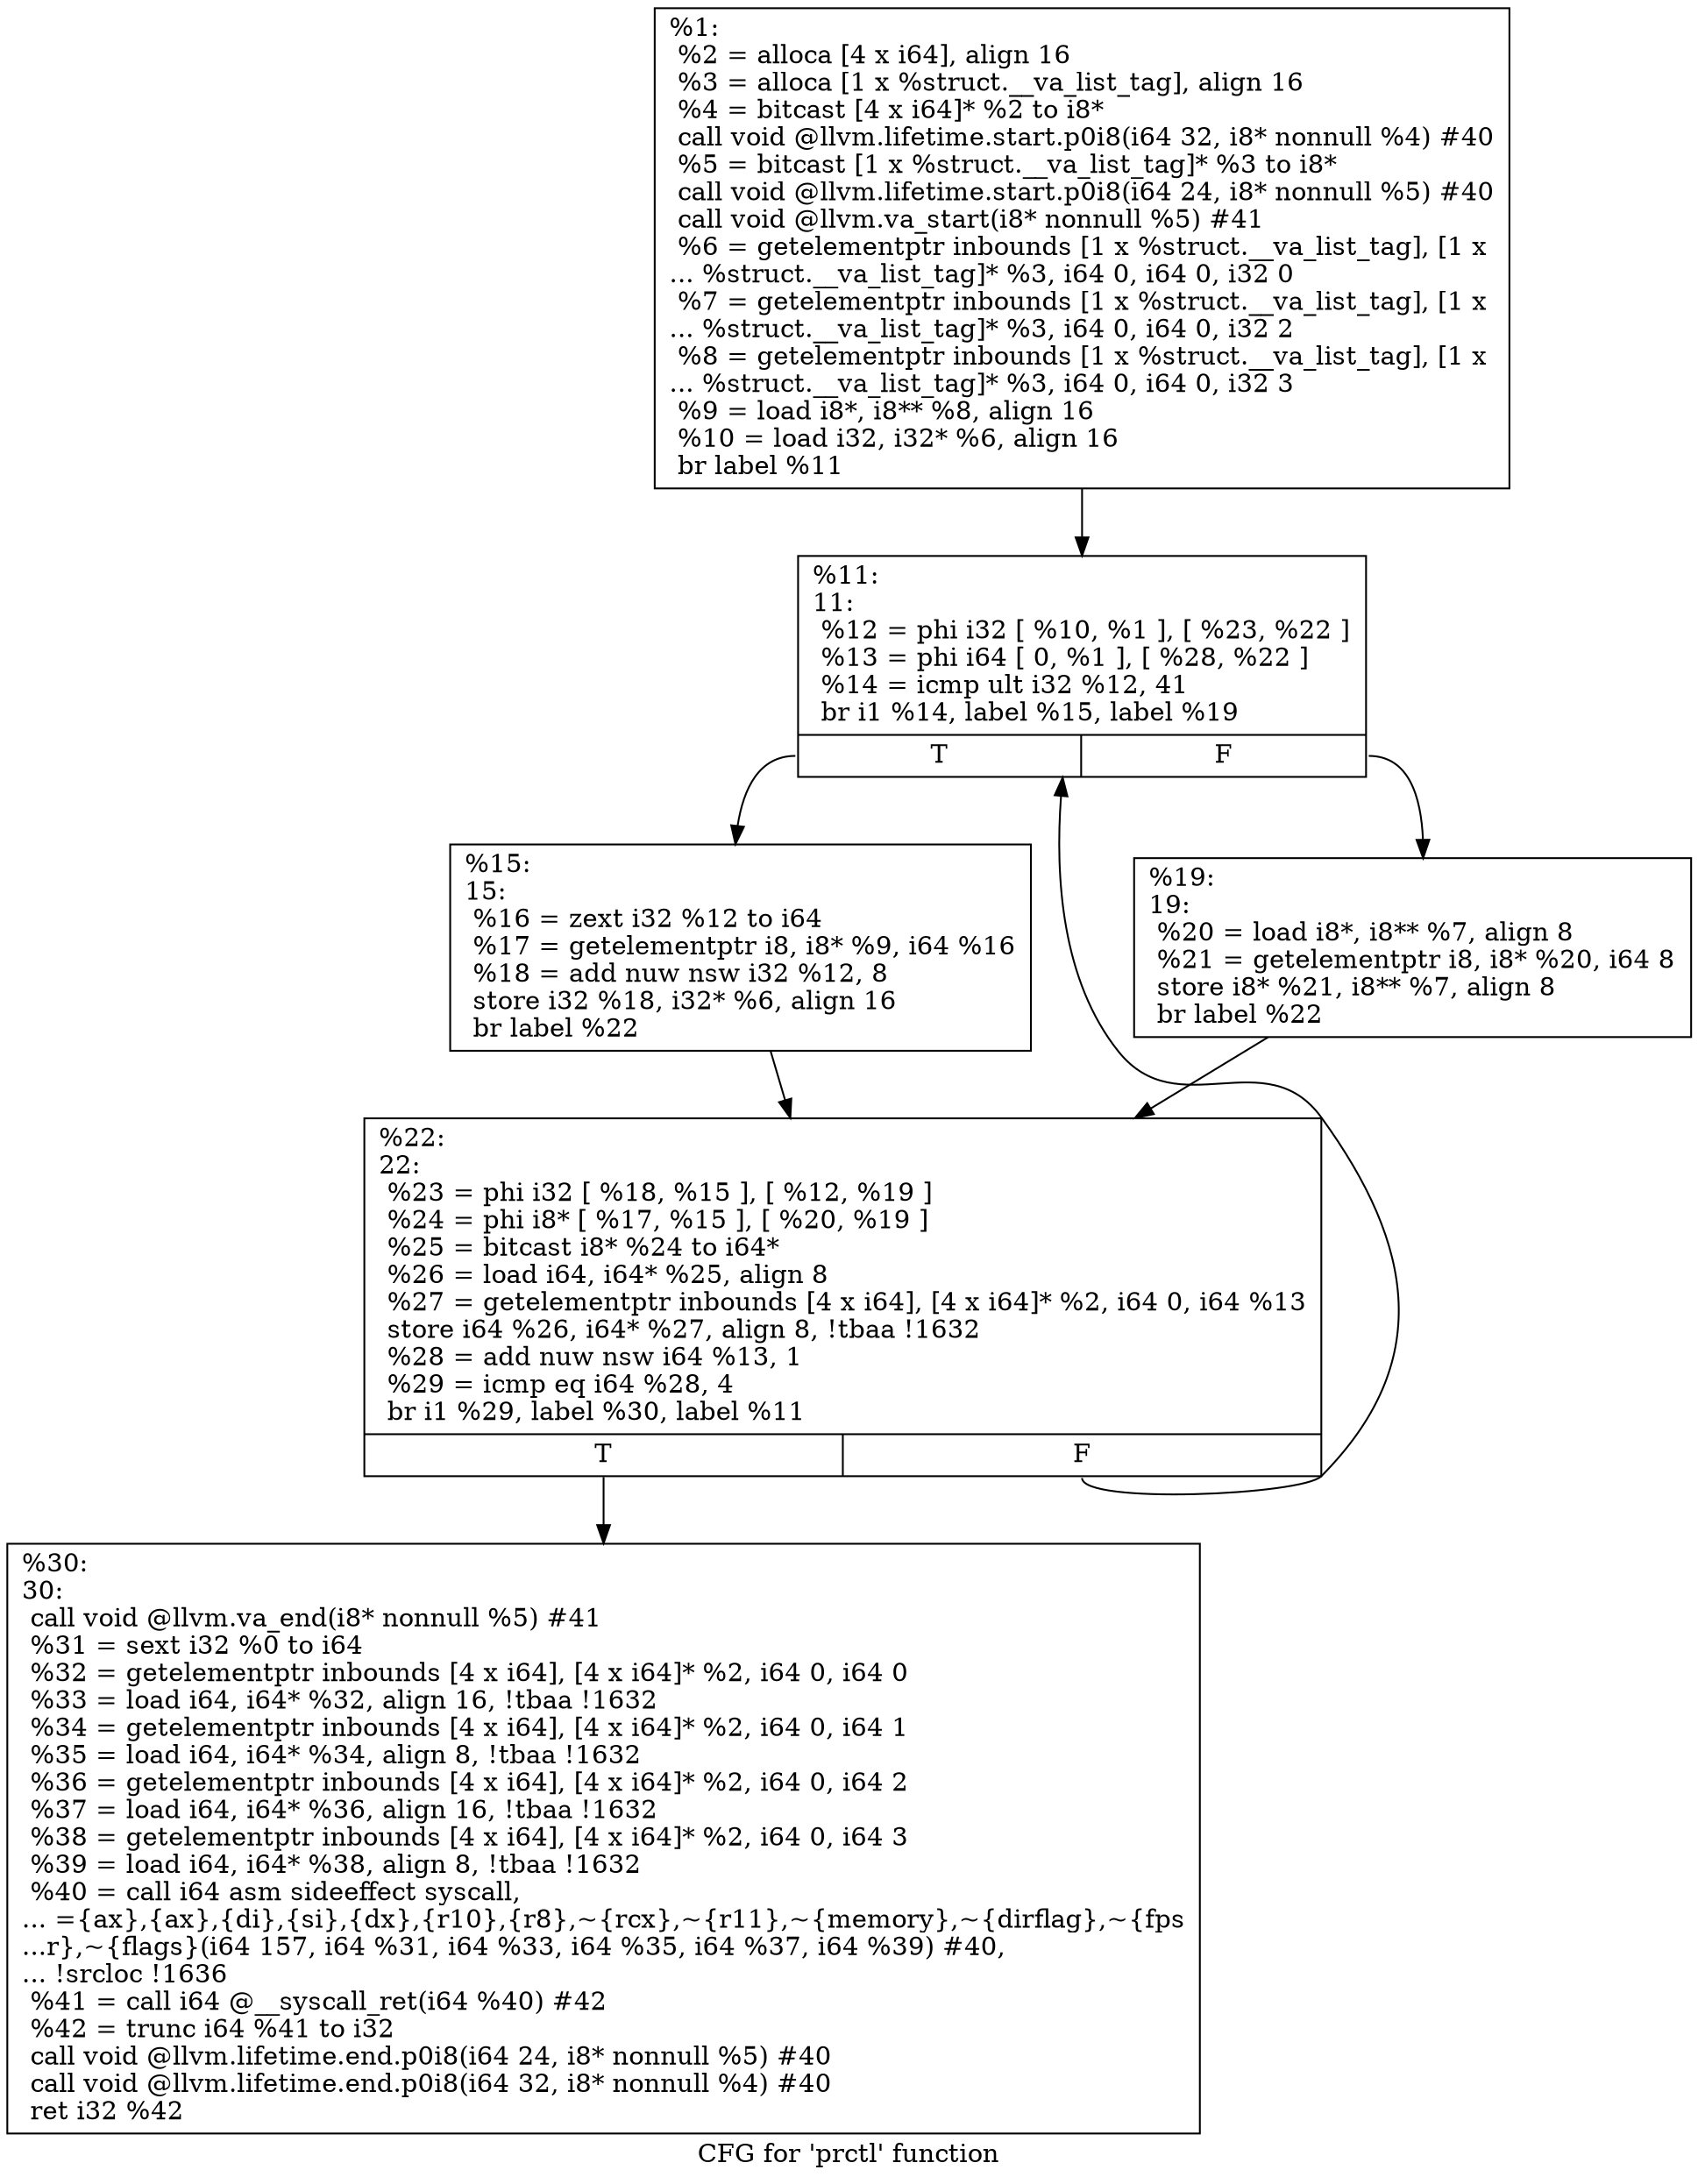 digraph "CFG for 'prctl' function" {
	label="CFG for 'prctl' function";

	Node0x1da6140 [shape=record,label="{%1:\l  %2 = alloca [4 x i64], align 16\l  %3 = alloca [1 x %struct.__va_list_tag], align 16\l  %4 = bitcast [4 x i64]* %2 to i8*\l  call void @llvm.lifetime.start.p0i8(i64 32, i8* nonnull %4) #40\l  %5 = bitcast [1 x %struct.__va_list_tag]* %3 to i8*\l  call void @llvm.lifetime.start.p0i8(i64 24, i8* nonnull %5) #40\l  call void @llvm.va_start(i8* nonnull %5) #41\l  %6 = getelementptr inbounds [1 x %struct.__va_list_tag], [1 x\l... %struct.__va_list_tag]* %3, i64 0, i64 0, i32 0\l  %7 = getelementptr inbounds [1 x %struct.__va_list_tag], [1 x\l... %struct.__va_list_tag]* %3, i64 0, i64 0, i32 2\l  %8 = getelementptr inbounds [1 x %struct.__va_list_tag], [1 x\l... %struct.__va_list_tag]* %3, i64 0, i64 0, i32 3\l  %9 = load i8*, i8** %8, align 16\l  %10 = load i32, i32* %6, align 16\l  br label %11\l}"];
	Node0x1da6140 -> Node0x1da61d0;
	Node0x1da61d0 [shape=record,label="{%11:\l11:                                               \l  %12 = phi i32 [ %10, %1 ], [ %23, %22 ]\l  %13 = phi i64 [ 0, %1 ], [ %28, %22 ]\l  %14 = icmp ult i32 %12, 41\l  br i1 %14, label %15, label %19\l|{<s0>T|<s1>F}}"];
	Node0x1da61d0:s0 -> Node0x1da6220;
	Node0x1da61d0:s1 -> Node0x1da6270;
	Node0x1da6220 [shape=record,label="{%15:\l15:                                               \l  %16 = zext i32 %12 to i64\l  %17 = getelementptr i8, i8* %9, i64 %16\l  %18 = add nuw nsw i32 %12, 8\l  store i32 %18, i32* %6, align 16\l  br label %22\l}"];
	Node0x1da6220 -> Node0x1da62c0;
	Node0x1da6270 [shape=record,label="{%19:\l19:                                               \l  %20 = load i8*, i8** %7, align 8\l  %21 = getelementptr i8, i8* %20, i64 8\l  store i8* %21, i8** %7, align 8\l  br label %22\l}"];
	Node0x1da6270 -> Node0x1da62c0;
	Node0x1da62c0 [shape=record,label="{%22:\l22:                                               \l  %23 = phi i32 [ %18, %15 ], [ %12, %19 ]\l  %24 = phi i8* [ %17, %15 ], [ %20, %19 ]\l  %25 = bitcast i8* %24 to i64*\l  %26 = load i64, i64* %25, align 8\l  %27 = getelementptr inbounds [4 x i64], [4 x i64]* %2, i64 0, i64 %13\l  store i64 %26, i64* %27, align 8, !tbaa !1632\l  %28 = add nuw nsw i64 %13, 1\l  %29 = icmp eq i64 %28, 4\l  br i1 %29, label %30, label %11\l|{<s0>T|<s1>F}}"];
	Node0x1da62c0:s0 -> Node0x1da6310;
	Node0x1da62c0:s1 -> Node0x1da61d0;
	Node0x1da6310 [shape=record,label="{%30:\l30:                                               \l  call void @llvm.va_end(i8* nonnull %5) #41\l  %31 = sext i32 %0 to i64\l  %32 = getelementptr inbounds [4 x i64], [4 x i64]* %2, i64 0, i64 0\l  %33 = load i64, i64* %32, align 16, !tbaa !1632\l  %34 = getelementptr inbounds [4 x i64], [4 x i64]* %2, i64 0, i64 1\l  %35 = load i64, i64* %34, align 8, !tbaa !1632\l  %36 = getelementptr inbounds [4 x i64], [4 x i64]* %2, i64 0, i64 2\l  %37 = load i64, i64* %36, align 16, !tbaa !1632\l  %38 = getelementptr inbounds [4 x i64], [4 x i64]* %2, i64 0, i64 3\l  %39 = load i64, i64* %38, align 8, !tbaa !1632\l  %40 = call i64 asm sideeffect syscall,\l... =\{ax\},\{ax\},\{di\},\{si\},\{dx\},\{r10\},\{r8\},~\{rcx\},~\{r11\},~\{memory\},~\{dirflag\},~\{fps\l...r\},~\{flags\}(i64 157, i64 %31, i64 %33, i64 %35, i64 %37, i64 %39) #40,\l... !srcloc !1636\l  %41 = call i64 @__syscall_ret(i64 %40) #42\l  %42 = trunc i64 %41 to i32\l  call void @llvm.lifetime.end.p0i8(i64 24, i8* nonnull %5) #40\l  call void @llvm.lifetime.end.p0i8(i64 32, i8* nonnull %4) #40\l  ret i32 %42\l}"];
}
